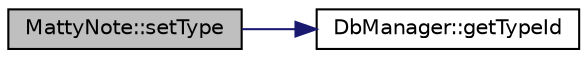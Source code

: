 digraph "MattyNote::setType"
{
  edge [fontname="Helvetica",fontsize="10",labelfontname="Helvetica",labelfontsize="10"];
  node [fontname="Helvetica",fontsize="10",shape=record];
  rankdir="LR";
  Node101 [label="MattyNote::setType",height=0.2,width=0.4,color="black", fillcolor="grey75", style="filled", fontcolor="black"];
  Node101 -> Node102 [color="midnightblue",fontsize="10",style="solid",fontname="Helvetica"];
  Node102 [label="DbManager::getTypeId",height=0.2,width=0.4,color="black", fillcolor="white", style="filled",URL="$classDbManager.html#a92ebefd0d5fae643db1fc51cc7ea0c31"];
}
